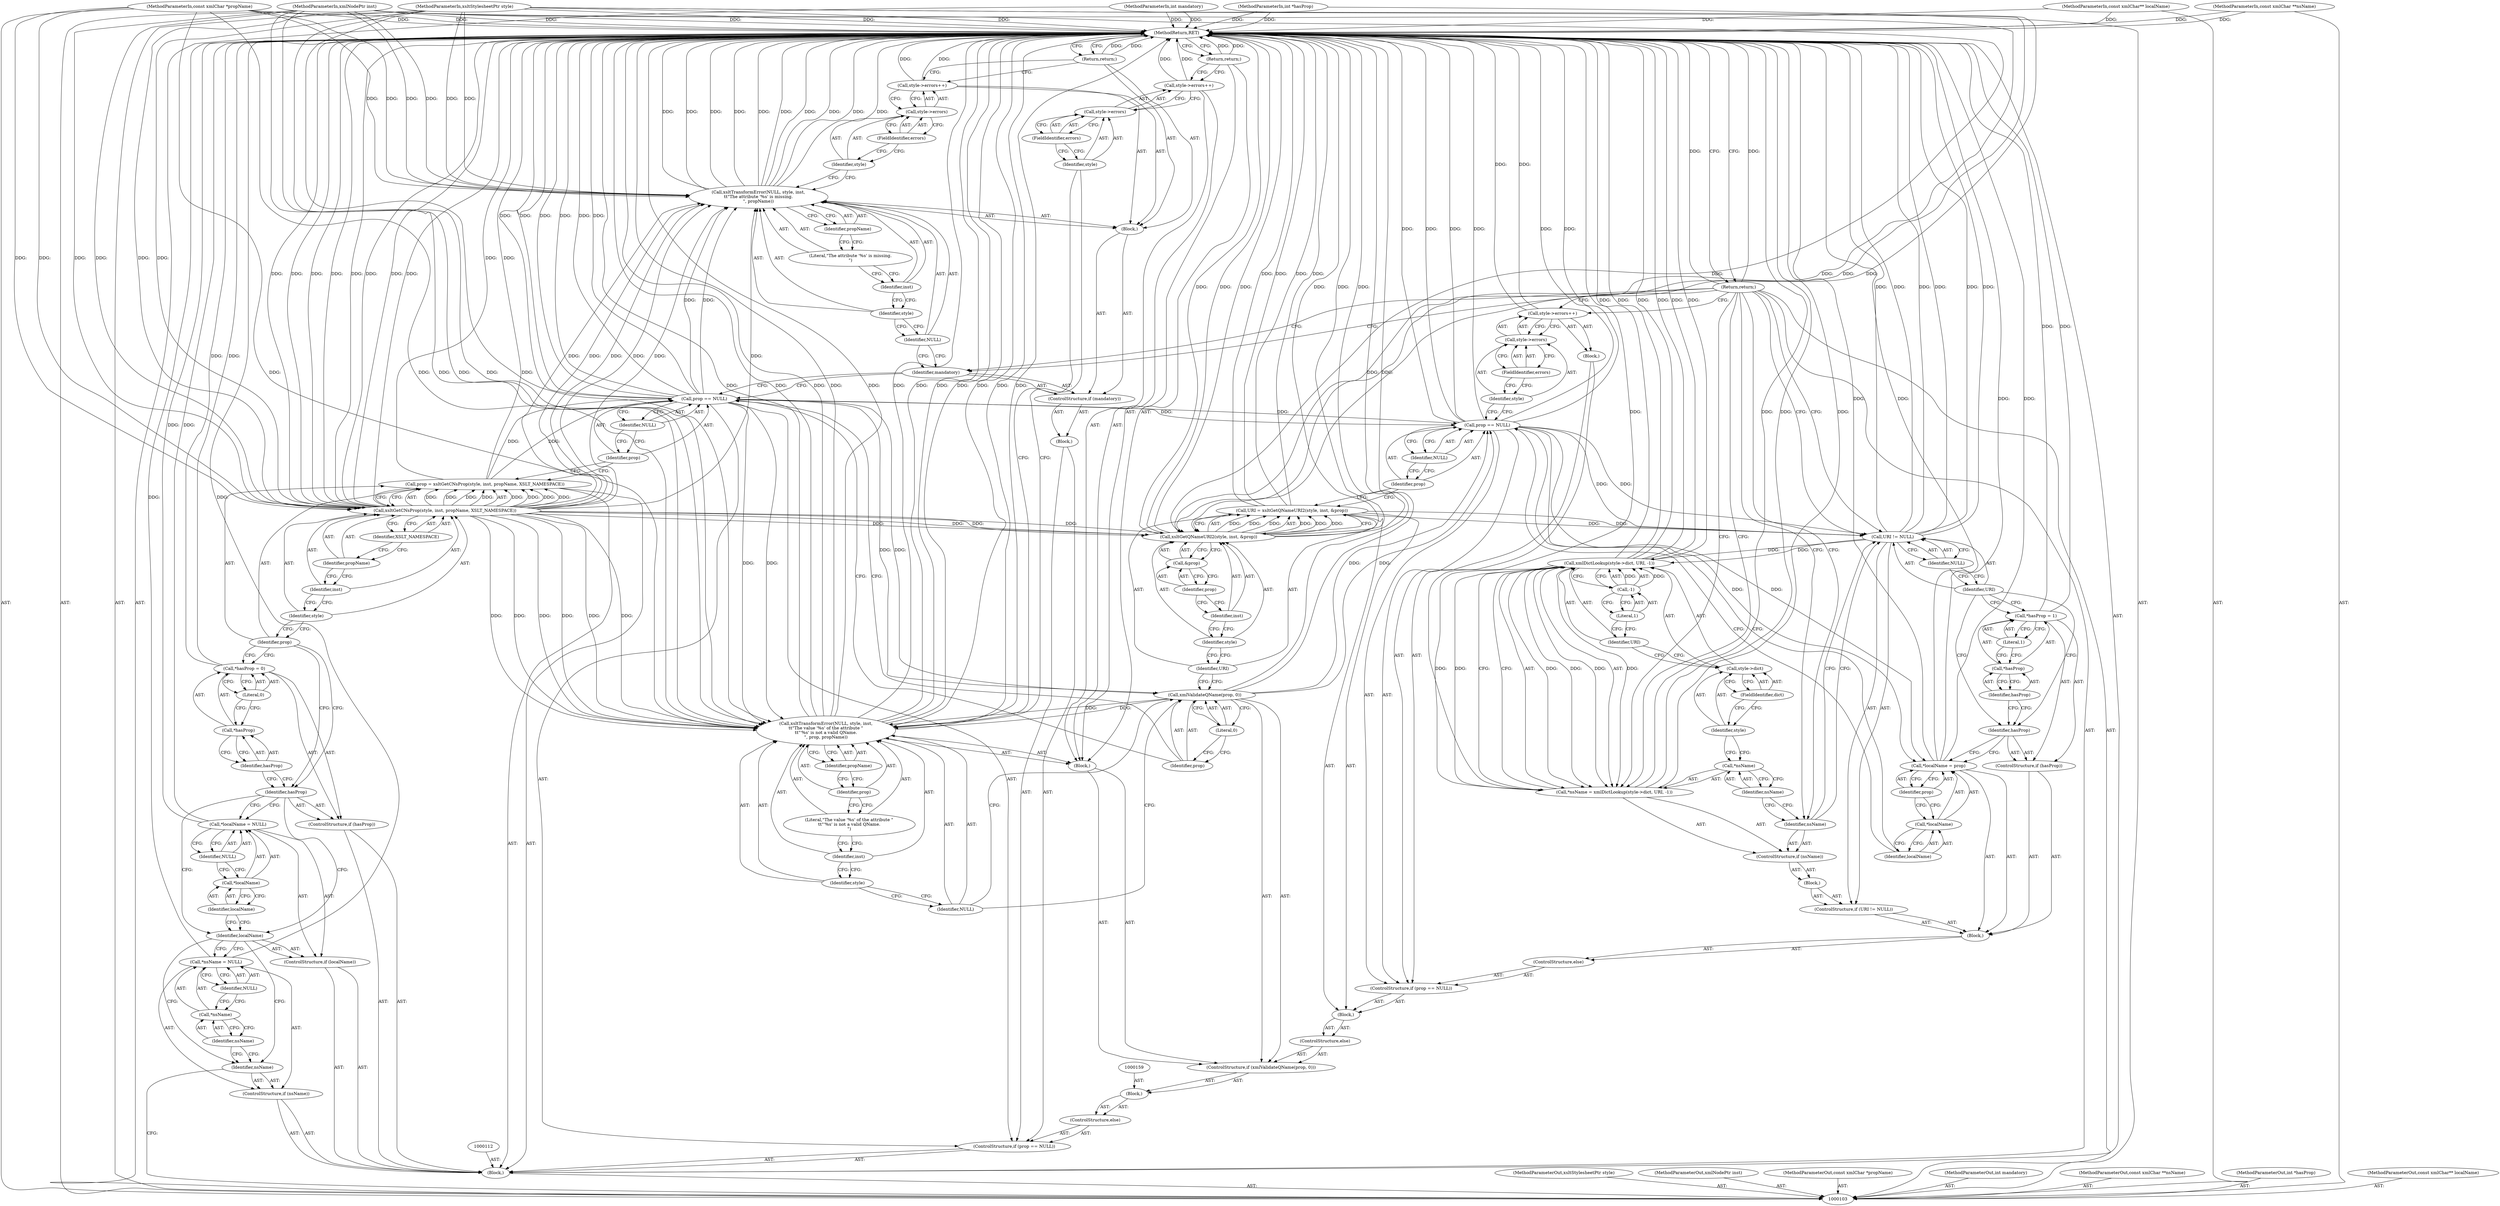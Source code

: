 digraph "1_Chrome_96dbafe288dbe2f0cc45fa3c39daf6d0c37acbab_30" {
"1000225" [label="(MethodReturn,RET)"];
"1000104" [label="(MethodParameterIn,xsltStylesheetPtr style)"];
"1000305" [label="(MethodParameterOut,xsltStylesheetPtr style)"];
"1000105" [label="(MethodParameterIn,xmlNodePtr inst)"];
"1000306" [label="(MethodParameterOut,xmlNodePtr inst)"];
"1000115" [label="(Call,*nsName = NULL)"];
"1000116" [label="(Call,*nsName)"];
"1000118" [label="(Identifier,NULL)"];
"1000117" [label="(Identifier,nsName)"];
"1000119" [label="(ControlStructure,if (localName))"];
"1000120" [label="(Identifier,localName)"];
"1000121" [label="(Call,*localName = NULL)"];
"1000122" [label="(Call,*localName)"];
"1000124" [label="(Identifier,NULL)"];
"1000123" [label="(Identifier,localName)"];
"1000125" [label="(ControlStructure,if (hasProp))"];
"1000126" [label="(Identifier,hasProp)"];
"1000127" [label="(Call,*hasProp = 0)"];
"1000128" [label="(Call,*hasProp)"];
"1000130" [label="(Literal,0)"];
"1000129" [label="(Identifier,hasProp)"];
"1000133" [label="(Call,xsltGetCNsProp(style, inst, propName, XSLT_NAMESPACE))"];
"1000134" [label="(Identifier,style)"];
"1000135" [label="(Identifier,inst)"];
"1000136" [label="(Identifier,propName)"];
"1000131" [label="(Call,prop = xsltGetCNsProp(style, inst, propName, XSLT_NAMESPACE))"];
"1000132" [label="(Identifier,prop)"];
"1000137" [label="(Identifier,XSLT_NAMESPACE)"];
"1000141" [label="(Identifier,NULL)"];
"1000142" [label="(Block,)"];
"1000138" [label="(ControlStructure,if (prop == NULL))"];
"1000139" [label="(Call,prop == NULL)"];
"1000140" [label="(Identifier,prop)"];
"1000143" [label="(ControlStructure,if (mandatory))"];
"1000145" [label="(Block,)"];
"1000144" [label="(Identifier,mandatory)"];
"1000147" [label="(Identifier,NULL)"];
"1000148" [label="(Identifier,style)"];
"1000149" [label="(Identifier,inst)"];
"1000146" [label="(Call,xsltTransformError(NULL, style, inst,\n\t\t\"The attribute '%s' is missing.\n\", propName))"];
"1000106" [label="(MethodParameterIn,const xmlChar *propName)"];
"1000307" [label="(MethodParameterOut,const xmlChar *propName)"];
"1000150" [label="(Literal,\"The attribute '%s' is missing.\n\")"];
"1000151" [label="(Identifier,propName)"];
"1000155" [label="(FieldIdentifier,errors)"];
"1000152" [label="(Call,style->errors++)"];
"1000153" [label="(Call,style->errors)"];
"1000154" [label="(Identifier,style)"];
"1000156" [label="(Return,return;)"];
"1000157" [label="(ControlStructure,else)"];
"1000158" [label="(Block,)"];
"1000160" [label="(ControlStructure,if (xmlValidateQName(prop, 0)))"];
"1000162" [label="(Identifier,prop)"];
"1000163" [label="(Literal,0)"];
"1000164" [label="(Block,)"];
"1000161" [label="(Call,xmlValidateQName(prop, 0))"];
"1000166" [label="(Identifier,NULL)"];
"1000167" [label="(Identifier,style)"];
"1000168" [label="(Identifier,inst)"];
"1000165" [label="(Call,xsltTransformError(NULL, style, inst,\n\t\t\"The value '%s' of the attribute \"\n\t\t\"'%s' is not a valid QName.\n\", prop, propName))"];
"1000169" [label="(Literal,\"The value '%s' of the attribute \"\n\t\t\"'%s' is not a valid QName.\n\")"];
"1000107" [label="(MethodParameterIn,int mandatory)"];
"1000308" [label="(MethodParameterOut,int mandatory)"];
"1000170" [label="(Identifier,prop)"];
"1000171" [label="(Identifier,propName)"];
"1000175" [label="(FieldIdentifier,errors)"];
"1000172" [label="(Call,style->errors++)"];
"1000173" [label="(Call,style->errors)"];
"1000174" [label="(Identifier,style)"];
"1000176" [label="(Return,return;)"];
"1000177" [label="(ControlStructure,else)"];
"1000178" [label="(Block,)"];
"1000181" [label="(Call,xsltGetQNameURI2(style, inst, &prop))"];
"1000182" [label="(Identifier,style)"];
"1000183" [label="(Identifier,inst)"];
"1000184" [label="(Call,&prop)"];
"1000185" [label="(Identifier,prop)"];
"1000179" [label="(Call,URI = xsltGetQNameURI2(style, inst, &prop))"];
"1000180" [label="(Identifier,URI)"];
"1000187" [label="(Call,prop == NULL)"];
"1000188" [label="(Identifier,prop)"];
"1000189" [label="(Identifier,NULL)"];
"1000190" [label="(Block,)"];
"1000186" [label="(ControlStructure,if (prop == NULL))"];
"1000194" [label="(FieldIdentifier,errors)"];
"1000191" [label="(Call,style->errors++)"];
"1000192" [label="(Call,style->errors)"];
"1000193" [label="(Identifier,style)"];
"1000109" [label="(MethodParameterIn,const xmlChar **nsName)"];
"1000310" [label="(MethodParameterOut,const xmlChar **nsName)"];
"1000108" [label="(MethodParameterIn,int *hasProp)"];
"1000309" [label="(MethodParameterOut,int *hasProp)"];
"1000196" [label="(Block,)"];
"1000195" [label="(ControlStructure,else)"];
"1000200" [label="(Identifier,prop)"];
"1000197" [label="(Call,*localName = prop)"];
"1000198" [label="(Call,*localName)"];
"1000199" [label="(Identifier,localName)"];
"1000201" [label="(ControlStructure,if (hasProp))"];
"1000202" [label="(Identifier,hasProp)"];
"1000206" [label="(Literal,1)"];
"1000203" [label="(Call,*hasProp = 1)"];
"1000204" [label="(Call,*hasProp)"];
"1000205" [label="(Identifier,hasProp)"];
"1000210" [label="(Identifier,NULL)"];
"1000211" [label="(Block,)"];
"1000207" [label="(ControlStructure,if (URI != NULL))"];
"1000208" [label="(Call,URI != NULL)"];
"1000209" [label="(Identifier,URI)"];
"1000110" [label="(MethodParameterIn,const xmlChar** localName)"];
"1000311" [label="(MethodParameterOut,const xmlChar** localName)"];
"1000213" [label="(Identifier,nsName)"];
"1000212" [label="(ControlStructure,if (nsName))"];
"1000217" [label="(Call,xmlDictLookup(style->dict, URI, -1))"];
"1000218" [label="(Call,style->dict)"];
"1000219" [label="(Identifier,style)"];
"1000214" [label="(Call,*nsName = xmlDictLookup(style->dict, URI, -1))"];
"1000215" [label="(Call,*nsName)"];
"1000220" [label="(FieldIdentifier,dict)"];
"1000216" [label="(Identifier,nsName)"];
"1000221" [label="(Identifier,URI)"];
"1000222" [label="(Call,-1)"];
"1000223" [label="(Literal,1)"];
"1000224" [label="(Return,return;)"];
"1000111" [label="(Block,)"];
"1000113" [label="(ControlStructure,if (nsName))"];
"1000114" [label="(Identifier,nsName)"];
"1000225" -> "1000103"  [label="AST: "];
"1000225" -> "1000156"  [label="CFG: "];
"1000225" -> "1000176"  [label="CFG: "];
"1000225" -> "1000224"  [label="CFG: "];
"1000224" -> "1000225"  [label="DDG: "];
"1000156" -> "1000225"  [label="DDG: "];
"1000176" -> "1000225"  [label="DDG: "];
"1000165" -> "1000225"  [label="DDG: "];
"1000165" -> "1000225"  [label="DDG: "];
"1000165" -> "1000225"  [label="DDG: "];
"1000165" -> "1000225"  [label="DDG: "];
"1000165" -> "1000225"  [label="DDG: "];
"1000165" -> "1000225"  [label="DDG: "];
"1000217" -> "1000225"  [label="DDG: "];
"1000217" -> "1000225"  [label="DDG: "];
"1000217" -> "1000225"  [label="DDG: "];
"1000197" -> "1000225"  [label="DDG: "];
"1000197" -> "1000225"  [label="DDG: "];
"1000105" -> "1000225"  [label="DDG: "];
"1000179" -> "1000225"  [label="DDG: "];
"1000179" -> "1000225"  [label="DDG: "];
"1000131" -> "1000225"  [label="DDG: "];
"1000127" -> "1000225"  [label="DDG: "];
"1000146" -> "1000225"  [label="DDG: "];
"1000146" -> "1000225"  [label="DDG: "];
"1000146" -> "1000225"  [label="DDG: "];
"1000146" -> "1000225"  [label="DDG: "];
"1000146" -> "1000225"  [label="DDG: "];
"1000181" -> "1000225"  [label="DDG: "];
"1000181" -> "1000225"  [label="DDG: "];
"1000181" -> "1000225"  [label="DDG: "];
"1000187" -> "1000225"  [label="DDG: "];
"1000187" -> "1000225"  [label="DDG: "];
"1000187" -> "1000225"  [label="DDG: "];
"1000108" -> "1000225"  [label="DDG: "];
"1000208" -> "1000225"  [label="DDG: "];
"1000208" -> "1000225"  [label="DDG: "];
"1000208" -> "1000225"  [label="DDG: "];
"1000107" -> "1000225"  [label="DDG: "];
"1000104" -> "1000225"  [label="DDG: "];
"1000214" -> "1000225"  [label="DDG: "];
"1000214" -> "1000225"  [label="DDG: "];
"1000139" -> "1000225"  [label="DDG: "];
"1000139" -> "1000225"  [label="DDG: "];
"1000139" -> "1000225"  [label="DDG: "];
"1000133" -> "1000225"  [label="DDG: "];
"1000133" -> "1000225"  [label="DDG: "];
"1000133" -> "1000225"  [label="DDG: "];
"1000133" -> "1000225"  [label="DDG: "];
"1000152" -> "1000225"  [label="DDG: "];
"1000110" -> "1000225"  [label="DDG: "];
"1000172" -> "1000225"  [label="DDG: "];
"1000121" -> "1000225"  [label="DDG: "];
"1000161" -> "1000225"  [label="DDG: "];
"1000115" -> "1000225"  [label="DDG: "];
"1000191" -> "1000225"  [label="DDG: "];
"1000106" -> "1000225"  [label="DDG: "];
"1000109" -> "1000225"  [label="DDG: "];
"1000203" -> "1000225"  [label="DDG: "];
"1000104" -> "1000103"  [label="AST: "];
"1000104" -> "1000225"  [label="DDG: "];
"1000104" -> "1000133"  [label="DDG: "];
"1000104" -> "1000146"  [label="DDG: "];
"1000104" -> "1000165"  [label="DDG: "];
"1000104" -> "1000181"  [label="DDG: "];
"1000305" -> "1000103"  [label="AST: "];
"1000105" -> "1000103"  [label="AST: "];
"1000105" -> "1000225"  [label="DDG: "];
"1000105" -> "1000133"  [label="DDG: "];
"1000105" -> "1000146"  [label="DDG: "];
"1000105" -> "1000165"  [label="DDG: "];
"1000105" -> "1000181"  [label="DDG: "];
"1000306" -> "1000103"  [label="AST: "];
"1000115" -> "1000113"  [label="AST: "];
"1000115" -> "1000118"  [label="CFG: "];
"1000116" -> "1000115"  [label="AST: "];
"1000118" -> "1000115"  [label="AST: "];
"1000120" -> "1000115"  [label="CFG: "];
"1000115" -> "1000225"  [label="DDG: "];
"1000116" -> "1000115"  [label="AST: "];
"1000116" -> "1000117"  [label="CFG: "];
"1000117" -> "1000116"  [label="AST: "];
"1000118" -> "1000116"  [label="CFG: "];
"1000118" -> "1000115"  [label="AST: "];
"1000118" -> "1000116"  [label="CFG: "];
"1000115" -> "1000118"  [label="CFG: "];
"1000117" -> "1000116"  [label="AST: "];
"1000117" -> "1000114"  [label="CFG: "];
"1000116" -> "1000117"  [label="CFG: "];
"1000119" -> "1000111"  [label="AST: "];
"1000120" -> "1000119"  [label="AST: "];
"1000121" -> "1000119"  [label="AST: "];
"1000120" -> "1000119"  [label="AST: "];
"1000120" -> "1000115"  [label="CFG: "];
"1000120" -> "1000114"  [label="CFG: "];
"1000123" -> "1000120"  [label="CFG: "];
"1000126" -> "1000120"  [label="CFG: "];
"1000121" -> "1000119"  [label="AST: "];
"1000121" -> "1000124"  [label="CFG: "];
"1000122" -> "1000121"  [label="AST: "];
"1000124" -> "1000121"  [label="AST: "];
"1000126" -> "1000121"  [label="CFG: "];
"1000121" -> "1000225"  [label="DDG: "];
"1000122" -> "1000121"  [label="AST: "];
"1000122" -> "1000123"  [label="CFG: "];
"1000123" -> "1000122"  [label="AST: "];
"1000124" -> "1000122"  [label="CFG: "];
"1000124" -> "1000121"  [label="AST: "];
"1000124" -> "1000122"  [label="CFG: "];
"1000121" -> "1000124"  [label="CFG: "];
"1000123" -> "1000122"  [label="AST: "];
"1000123" -> "1000120"  [label="CFG: "];
"1000122" -> "1000123"  [label="CFG: "];
"1000125" -> "1000111"  [label="AST: "];
"1000126" -> "1000125"  [label="AST: "];
"1000127" -> "1000125"  [label="AST: "];
"1000126" -> "1000125"  [label="AST: "];
"1000126" -> "1000121"  [label="CFG: "];
"1000126" -> "1000120"  [label="CFG: "];
"1000129" -> "1000126"  [label="CFG: "];
"1000132" -> "1000126"  [label="CFG: "];
"1000127" -> "1000125"  [label="AST: "];
"1000127" -> "1000130"  [label="CFG: "];
"1000128" -> "1000127"  [label="AST: "];
"1000130" -> "1000127"  [label="AST: "];
"1000132" -> "1000127"  [label="CFG: "];
"1000127" -> "1000225"  [label="DDG: "];
"1000128" -> "1000127"  [label="AST: "];
"1000128" -> "1000129"  [label="CFG: "];
"1000129" -> "1000128"  [label="AST: "];
"1000130" -> "1000128"  [label="CFG: "];
"1000130" -> "1000127"  [label="AST: "];
"1000130" -> "1000128"  [label="CFG: "];
"1000127" -> "1000130"  [label="CFG: "];
"1000129" -> "1000128"  [label="AST: "];
"1000129" -> "1000126"  [label="CFG: "];
"1000128" -> "1000129"  [label="CFG: "];
"1000133" -> "1000131"  [label="AST: "];
"1000133" -> "1000137"  [label="CFG: "];
"1000134" -> "1000133"  [label="AST: "];
"1000135" -> "1000133"  [label="AST: "];
"1000136" -> "1000133"  [label="AST: "];
"1000137" -> "1000133"  [label="AST: "];
"1000131" -> "1000133"  [label="CFG: "];
"1000133" -> "1000225"  [label="DDG: "];
"1000133" -> "1000225"  [label="DDG: "];
"1000133" -> "1000225"  [label="DDG: "];
"1000133" -> "1000225"  [label="DDG: "];
"1000133" -> "1000131"  [label="DDG: "];
"1000133" -> "1000131"  [label="DDG: "];
"1000133" -> "1000131"  [label="DDG: "];
"1000133" -> "1000131"  [label="DDG: "];
"1000104" -> "1000133"  [label="DDG: "];
"1000105" -> "1000133"  [label="DDG: "];
"1000106" -> "1000133"  [label="DDG: "];
"1000133" -> "1000146"  [label="DDG: "];
"1000133" -> "1000146"  [label="DDG: "];
"1000133" -> "1000146"  [label="DDG: "];
"1000133" -> "1000165"  [label="DDG: "];
"1000133" -> "1000165"  [label="DDG: "];
"1000133" -> "1000165"  [label="DDG: "];
"1000133" -> "1000181"  [label="DDG: "];
"1000133" -> "1000181"  [label="DDG: "];
"1000134" -> "1000133"  [label="AST: "];
"1000134" -> "1000132"  [label="CFG: "];
"1000135" -> "1000134"  [label="CFG: "];
"1000135" -> "1000133"  [label="AST: "];
"1000135" -> "1000134"  [label="CFG: "];
"1000136" -> "1000135"  [label="CFG: "];
"1000136" -> "1000133"  [label="AST: "];
"1000136" -> "1000135"  [label="CFG: "];
"1000137" -> "1000136"  [label="CFG: "];
"1000131" -> "1000111"  [label="AST: "];
"1000131" -> "1000133"  [label="CFG: "];
"1000132" -> "1000131"  [label="AST: "];
"1000133" -> "1000131"  [label="AST: "];
"1000140" -> "1000131"  [label="CFG: "];
"1000131" -> "1000225"  [label="DDG: "];
"1000133" -> "1000131"  [label="DDG: "];
"1000133" -> "1000131"  [label="DDG: "];
"1000133" -> "1000131"  [label="DDG: "];
"1000133" -> "1000131"  [label="DDG: "];
"1000131" -> "1000139"  [label="DDG: "];
"1000132" -> "1000131"  [label="AST: "];
"1000132" -> "1000127"  [label="CFG: "];
"1000132" -> "1000126"  [label="CFG: "];
"1000134" -> "1000132"  [label="CFG: "];
"1000137" -> "1000133"  [label="AST: "];
"1000137" -> "1000136"  [label="CFG: "];
"1000133" -> "1000137"  [label="CFG: "];
"1000141" -> "1000139"  [label="AST: "];
"1000141" -> "1000140"  [label="CFG: "];
"1000139" -> "1000141"  [label="CFG: "];
"1000142" -> "1000138"  [label="AST: "];
"1000143" -> "1000142"  [label="AST: "];
"1000138" -> "1000111"  [label="AST: "];
"1000139" -> "1000138"  [label="AST: "];
"1000142" -> "1000138"  [label="AST: "];
"1000157" -> "1000138"  [label="AST: "];
"1000139" -> "1000138"  [label="AST: "];
"1000139" -> "1000141"  [label="CFG: "];
"1000140" -> "1000139"  [label="AST: "];
"1000141" -> "1000139"  [label="AST: "];
"1000144" -> "1000139"  [label="CFG: "];
"1000162" -> "1000139"  [label="CFG: "];
"1000139" -> "1000225"  [label="DDG: "];
"1000139" -> "1000225"  [label="DDG: "];
"1000139" -> "1000225"  [label="DDG: "];
"1000131" -> "1000139"  [label="DDG: "];
"1000139" -> "1000146"  [label="DDG: "];
"1000139" -> "1000161"  [label="DDG: "];
"1000139" -> "1000165"  [label="DDG: "];
"1000139" -> "1000187"  [label="DDG: "];
"1000140" -> "1000139"  [label="AST: "];
"1000140" -> "1000131"  [label="CFG: "];
"1000141" -> "1000140"  [label="CFG: "];
"1000143" -> "1000142"  [label="AST: "];
"1000144" -> "1000143"  [label="AST: "];
"1000145" -> "1000143"  [label="AST: "];
"1000145" -> "1000143"  [label="AST: "];
"1000146" -> "1000145"  [label="AST: "];
"1000152" -> "1000145"  [label="AST: "];
"1000156" -> "1000145"  [label="AST: "];
"1000144" -> "1000143"  [label="AST: "];
"1000144" -> "1000139"  [label="CFG: "];
"1000147" -> "1000144"  [label="CFG: "];
"1000224" -> "1000144"  [label="CFG: "];
"1000147" -> "1000146"  [label="AST: "];
"1000147" -> "1000144"  [label="CFG: "];
"1000148" -> "1000147"  [label="CFG: "];
"1000148" -> "1000146"  [label="AST: "];
"1000148" -> "1000147"  [label="CFG: "];
"1000149" -> "1000148"  [label="CFG: "];
"1000149" -> "1000146"  [label="AST: "];
"1000149" -> "1000148"  [label="CFG: "];
"1000150" -> "1000149"  [label="CFG: "];
"1000146" -> "1000145"  [label="AST: "];
"1000146" -> "1000151"  [label="CFG: "];
"1000147" -> "1000146"  [label="AST: "];
"1000148" -> "1000146"  [label="AST: "];
"1000149" -> "1000146"  [label="AST: "];
"1000150" -> "1000146"  [label="AST: "];
"1000151" -> "1000146"  [label="AST: "];
"1000154" -> "1000146"  [label="CFG: "];
"1000146" -> "1000225"  [label="DDG: "];
"1000146" -> "1000225"  [label="DDG: "];
"1000146" -> "1000225"  [label="DDG: "];
"1000146" -> "1000225"  [label="DDG: "];
"1000146" -> "1000225"  [label="DDG: "];
"1000139" -> "1000146"  [label="DDG: "];
"1000133" -> "1000146"  [label="DDG: "];
"1000133" -> "1000146"  [label="DDG: "];
"1000133" -> "1000146"  [label="DDG: "];
"1000104" -> "1000146"  [label="DDG: "];
"1000105" -> "1000146"  [label="DDG: "];
"1000106" -> "1000146"  [label="DDG: "];
"1000106" -> "1000103"  [label="AST: "];
"1000106" -> "1000225"  [label="DDG: "];
"1000106" -> "1000133"  [label="DDG: "];
"1000106" -> "1000146"  [label="DDG: "];
"1000106" -> "1000165"  [label="DDG: "];
"1000307" -> "1000103"  [label="AST: "];
"1000150" -> "1000146"  [label="AST: "];
"1000150" -> "1000149"  [label="CFG: "];
"1000151" -> "1000150"  [label="CFG: "];
"1000151" -> "1000146"  [label="AST: "];
"1000151" -> "1000150"  [label="CFG: "];
"1000146" -> "1000151"  [label="CFG: "];
"1000155" -> "1000153"  [label="AST: "];
"1000155" -> "1000154"  [label="CFG: "];
"1000153" -> "1000155"  [label="CFG: "];
"1000152" -> "1000145"  [label="AST: "];
"1000152" -> "1000153"  [label="CFG: "];
"1000153" -> "1000152"  [label="AST: "];
"1000156" -> "1000152"  [label="CFG: "];
"1000152" -> "1000225"  [label="DDG: "];
"1000153" -> "1000152"  [label="AST: "];
"1000153" -> "1000155"  [label="CFG: "];
"1000154" -> "1000153"  [label="AST: "];
"1000155" -> "1000153"  [label="AST: "];
"1000152" -> "1000153"  [label="CFG: "];
"1000154" -> "1000153"  [label="AST: "];
"1000154" -> "1000146"  [label="CFG: "];
"1000155" -> "1000154"  [label="CFG: "];
"1000156" -> "1000145"  [label="AST: "];
"1000156" -> "1000152"  [label="CFG: "];
"1000225" -> "1000156"  [label="CFG: "];
"1000156" -> "1000225"  [label="DDG: "];
"1000157" -> "1000138"  [label="AST: "];
"1000158" -> "1000157"  [label="AST: "];
"1000158" -> "1000157"  [label="AST: "];
"1000159" -> "1000158"  [label="AST: "];
"1000160" -> "1000158"  [label="AST: "];
"1000160" -> "1000158"  [label="AST: "];
"1000161" -> "1000160"  [label="AST: "];
"1000164" -> "1000160"  [label="AST: "];
"1000177" -> "1000160"  [label="AST: "];
"1000162" -> "1000161"  [label="AST: "];
"1000162" -> "1000139"  [label="CFG: "];
"1000163" -> "1000162"  [label="CFG: "];
"1000163" -> "1000161"  [label="AST: "];
"1000163" -> "1000162"  [label="CFG: "];
"1000161" -> "1000163"  [label="CFG: "];
"1000164" -> "1000160"  [label="AST: "];
"1000165" -> "1000164"  [label="AST: "];
"1000172" -> "1000164"  [label="AST: "];
"1000176" -> "1000164"  [label="AST: "];
"1000161" -> "1000160"  [label="AST: "];
"1000161" -> "1000163"  [label="CFG: "];
"1000162" -> "1000161"  [label="AST: "];
"1000163" -> "1000161"  [label="AST: "];
"1000166" -> "1000161"  [label="CFG: "];
"1000180" -> "1000161"  [label="CFG: "];
"1000161" -> "1000225"  [label="DDG: "];
"1000139" -> "1000161"  [label="DDG: "];
"1000161" -> "1000165"  [label="DDG: "];
"1000161" -> "1000187"  [label="DDG: "];
"1000166" -> "1000165"  [label="AST: "];
"1000166" -> "1000161"  [label="CFG: "];
"1000167" -> "1000166"  [label="CFG: "];
"1000167" -> "1000165"  [label="AST: "];
"1000167" -> "1000166"  [label="CFG: "];
"1000168" -> "1000167"  [label="CFG: "];
"1000168" -> "1000165"  [label="AST: "];
"1000168" -> "1000167"  [label="CFG: "];
"1000169" -> "1000168"  [label="CFG: "];
"1000165" -> "1000164"  [label="AST: "];
"1000165" -> "1000171"  [label="CFG: "];
"1000166" -> "1000165"  [label="AST: "];
"1000167" -> "1000165"  [label="AST: "];
"1000168" -> "1000165"  [label="AST: "];
"1000169" -> "1000165"  [label="AST: "];
"1000170" -> "1000165"  [label="AST: "];
"1000171" -> "1000165"  [label="AST: "];
"1000174" -> "1000165"  [label="CFG: "];
"1000165" -> "1000225"  [label="DDG: "];
"1000165" -> "1000225"  [label="DDG: "];
"1000165" -> "1000225"  [label="DDG: "];
"1000165" -> "1000225"  [label="DDG: "];
"1000165" -> "1000225"  [label="DDG: "];
"1000165" -> "1000225"  [label="DDG: "];
"1000139" -> "1000165"  [label="DDG: "];
"1000133" -> "1000165"  [label="DDG: "];
"1000133" -> "1000165"  [label="DDG: "];
"1000133" -> "1000165"  [label="DDG: "];
"1000104" -> "1000165"  [label="DDG: "];
"1000105" -> "1000165"  [label="DDG: "];
"1000161" -> "1000165"  [label="DDG: "];
"1000106" -> "1000165"  [label="DDG: "];
"1000169" -> "1000165"  [label="AST: "];
"1000169" -> "1000168"  [label="CFG: "];
"1000170" -> "1000169"  [label="CFG: "];
"1000107" -> "1000103"  [label="AST: "];
"1000107" -> "1000225"  [label="DDG: "];
"1000308" -> "1000103"  [label="AST: "];
"1000170" -> "1000165"  [label="AST: "];
"1000170" -> "1000169"  [label="CFG: "];
"1000171" -> "1000170"  [label="CFG: "];
"1000171" -> "1000165"  [label="AST: "];
"1000171" -> "1000170"  [label="CFG: "];
"1000165" -> "1000171"  [label="CFG: "];
"1000175" -> "1000173"  [label="AST: "];
"1000175" -> "1000174"  [label="CFG: "];
"1000173" -> "1000175"  [label="CFG: "];
"1000172" -> "1000164"  [label="AST: "];
"1000172" -> "1000173"  [label="CFG: "];
"1000173" -> "1000172"  [label="AST: "];
"1000176" -> "1000172"  [label="CFG: "];
"1000172" -> "1000225"  [label="DDG: "];
"1000173" -> "1000172"  [label="AST: "];
"1000173" -> "1000175"  [label="CFG: "];
"1000174" -> "1000173"  [label="AST: "];
"1000175" -> "1000173"  [label="AST: "];
"1000172" -> "1000173"  [label="CFG: "];
"1000174" -> "1000173"  [label="AST: "];
"1000174" -> "1000165"  [label="CFG: "];
"1000175" -> "1000174"  [label="CFG: "];
"1000176" -> "1000164"  [label="AST: "];
"1000176" -> "1000172"  [label="CFG: "];
"1000225" -> "1000176"  [label="CFG: "];
"1000176" -> "1000225"  [label="DDG: "];
"1000177" -> "1000160"  [label="AST: "];
"1000178" -> "1000177"  [label="AST: "];
"1000178" -> "1000177"  [label="AST: "];
"1000179" -> "1000178"  [label="AST: "];
"1000186" -> "1000178"  [label="AST: "];
"1000181" -> "1000179"  [label="AST: "];
"1000181" -> "1000184"  [label="CFG: "];
"1000182" -> "1000181"  [label="AST: "];
"1000183" -> "1000181"  [label="AST: "];
"1000184" -> "1000181"  [label="AST: "];
"1000179" -> "1000181"  [label="CFG: "];
"1000181" -> "1000225"  [label="DDG: "];
"1000181" -> "1000225"  [label="DDG: "];
"1000181" -> "1000225"  [label="DDG: "];
"1000181" -> "1000179"  [label="DDG: "];
"1000181" -> "1000179"  [label="DDG: "];
"1000181" -> "1000179"  [label="DDG: "];
"1000133" -> "1000181"  [label="DDG: "];
"1000133" -> "1000181"  [label="DDG: "];
"1000104" -> "1000181"  [label="DDG: "];
"1000105" -> "1000181"  [label="DDG: "];
"1000182" -> "1000181"  [label="AST: "];
"1000182" -> "1000180"  [label="CFG: "];
"1000183" -> "1000182"  [label="CFG: "];
"1000183" -> "1000181"  [label="AST: "];
"1000183" -> "1000182"  [label="CFG: "];
"1000185" -> "1000183"  [label="CFG: "];
"1000184" -> "1000181"  [label="AST: "];
"1000184" -> "1000185"  [label="CFG: "];
"1000185" -> "1000184"  [label="AST: "];
"1000181" -> "1000184"  [label="CFG: "];
"1000185" -> "1000184"  [label="AST: "];
"1000185" -> "1000183"  [label="CFG: "];
"1000184" -> "1000185"  [label="CFG: "];
"1000179" -> "1000178"  [label="AST: "];
"1000179" -> "1000181"  [label="CFG: "];
"1000180" -> "1000179"  [label="AST: "];
"1000181" -> "1000179"  [label="AST: "];
"1000188" -> "1000179"  [label="CFG: "];
"1000179" -> "1000225"  [label="DDG: "];
"1000179" -> "1000225"  [label="DDG: "];
"1000181" -> "1000179"  [label="DDG: "];
"1000181" -> "1000179"  [label="DDG: "];
"1000181" -> "1000179"  [label="DDG: "];
"1000179" -> "1000208"  [label="DDG: "];
"1000180" -> "1000179"  [label="AST: "];
"1000180" -> "1000161"  [label="CFG: "];
"1000182" -> "1000180"  [label="CFG: "];
"1000187" -> "1000186"  [label="AST: "];
"1000187" -> "1000189"  [label="CFG: "];
"1000188" -> "1000187"  [label="AST: "];
"1000189" -> "1000187"  [label="AST: "];
"1000193" -> "1000187"  [label="CFG: "];
"1000199" -> "1000187"  [label="CFG: "];
"1000187" -> "1000225"  [label="DDG: "];
"1000187" -> "1000225"  [label="DDG: "];
"1000187" -> "1000225"  [label="DDG: "];
"1000161" -> "1000187"  [label="DDG: "];
"1000139" -> "1000187"  [label="DDG: "];
"1000187" -> "1000197"  [label="DDG: "];
"1000187" -> "1000208"  [label="DDG: "];
"1000188" -> "1000187"  [label="AST: "];
"1000188" -> "1000179"  [label="CFG: "];
"1000189" -> "1000188"  [label="CFG: "];
"1000189" -> "1000187"  [label="AST: "];
"1000189" -> "1000188"  [label="CFG: "];
"1000187" -> "1000189"  [label="CFG: "];
"1000190" -> "1000186"  [label="AST: "];
"1000191" -> "1000190"  [label="AST: "];
"1000186" -> "1000178"  [label="AST: "];
"1000187" -> "1000186"  [label="AST: "];
"1000190" -> "1000186"  [label="AST: "];
"1000195" -> "1000186"  [label="AST: "];
"1000194" -> "1000192"  [label="AST: "];
"1000194" -> "1000193"  [label="CFG: "];
"1000192" -> "1000194"  [label="CFG: "];
"1000191" -> "1000190"  [label="AST: "];
"1000191" -> "1000192"  [label="CFG: "];
"1000192" -> "1000191"  [label="AST: "];
"1000224" -> "1000191"  [label="CFG: "];
"1000191" -> "1000225"  [label="DDG: "];
"1000192" -> "1000191"  [label="AST: "];
"1000192" -> "1000194"  [label="CFG: "];
"1000193" -> "1000192"  [label="AST: "];
"1000194" -> "1000192"  [label="AST: "];
"1000191" -> "1000192"  [label="CFG: "];
"1000193" -> "1000192"  [label="AST: "];
"1000193" -> "1000187"  [label="CFG: "];
"1000194" -> "1000193"  [label="CFG: "];
"1000109" -> "1000103"  [label="AST: "];
"1000109" -> "1000225"  [label="DDG: "];
"1000310" -> "1000103"  [label="AST: "];
"1000108" -> "1000103"  [label="AST: "];
"1000108" -> "1000225"  [label="DDG: "];
"1000309" -> "1000103"  [label="AST: "];
"1000196" -> "1000195"  [label="AST: "];
"1000197" -> "1000196"  [label="AST: "];
"1000201" -> "1000196"  [label="AST: "];
"1000207" -> "1000196"  [label="AST: "];
"1000195" -> "1000186"  [label="AST: "];
"1000196" -> "1000195"  [label="AST: "];
"1000200" -> "1000197"  [label="AST: "];
"1000200" -> "1000198"  [label="CFG: "];
"1000197" -> "1000200"  [label="CFG: "];
"1000197" -> "1000196"  [label="AST: "];
"1000197" -> "1000200"  [label="CFG: "];
"1000198" -> "1000197"  [label="AST: "];
"1000200" -> "1000197"  [label="AST: "];
"1000202" -> "1000197"  [label="CFG: "];
"1000197" -> "1000225"  [label="DDG: "];
"1000197" -> "1000225"  [label="DDG: "];
"1000187" -> "1000197"  [label="DDG: "];
"1000198" -> "1000197"  [label="AST: "];
"1000198" -> "1000199"  [label="CFG: "];
"1000199" -> "1000198"  [label="AST: "];
"1000200" -> "1000198"  [label="CFG: "];
"1000199" -> "1000198"  [label="AST: "];
"1000199" -> "1000187"  [label="CFG: "];
"1000198" -> "1000199"  [label="CFG: "];
"1000201" -> "1000196"  [label="AST: "];
"1000202" -> "1000201"  [label="AST: "];
"1000203" -> "1000201"  [label="AST: "];
"1000202" -> "1000201"  [label="AST: "];
"1000202" -> "1000197"  [label="CFG: "];
"1000205" -> "1000202"  [label="CFG: "];
"1000209" -> "1000202"  [label="CFG: "];
"1000206" -> "1000203"  [label="AST: "];
"1000206" -> "1000204"  [label="CFG: "];
"1000203" -> "1000206"  [label="CFG: "];
"1000203" -> "1000201"  [label="AST: "];
"1000203" -> "1000206"  [label="CFG: "];
"1000204" -> "1000203"  [label="AST: "];
"1000206" -> "1000203"  [label="AST: "];
"1000209" -> "1000203"  [label="CFG: "];
"1000203" -> "1000225"  [label="DDG: "];
"1000204" -> "1000203"  [label="AST: "];
"1000204" -> "1000205"  [label="CFG: "];
"1000205" -> "1000204"  [label="AST: "];
"1000206" -> "1000204"  [label="CFG: "];
"1000205" -> "1000204"  [label="AST: "];
"1000205" -> "1000202"  [label="CFG: "];
"1000204" -> "1000205"  [label="CFG: "];
"1000210" -> "1000208"  [label="AST: "];
"1000210" -> "1000209"  [label="CFG: "];
"1000208" -> "1000210"  [label="CFG: "];
"1000211" -> "1000207"  [label="AST: "];
"1000212" -> "1000211"  [label="AST: "];
"1000207" -> "1000196"  [label="AST: "];
"1000208" -> "1000207"  [label="AST: "];
"1000211" -> "1000207"  [label="AST: "];
"1000208" -> "1000207"  [label="AST: "];
"1000208" -> "1000210"  [label="CFG: "];
"1000209" -> "1000208"  [label="AST: "];
"1000210" -> "1000208"  [label="AST: "];
"1000213" -> "1000208"  [label="CFG: "];
"1000224" -> "1000208"  [label="CFG: "];
"1000208" -> "1000225"  [label="DDG: "];
"1000208" -> "1000225"  [label="DDG: "];
"1000208" -> "1000225"  [label="DDG: "];
"1000179" -> "1000208"  [label="DDG: "];
"1000187" -> "1000208"  [label="DDG: "];
"1000208" -> "1000217"  [label="DDG: "];
"1000209" -> "1000208"  [label="AST: "];
"1000209" -> "1000203"  [label="CFG: "];
"1000209" -> "1000202"  [label="CFG: "];
"1000210" -> "1000209"  [label="CFG: "];
"1000110" -> "1000103"  [label="AST: "];
"1000110" -> "1000225"  [label="DDG: "];
"1000311" -> "1000103"  [label="AST: "];
"1000213" -> "1000212"  [label="AST: "];
"1000213" -> "1000208"  [label="CFG: "];
"1000216" -> "1000213"  [label="CFG: "];
"1000224" -> "1000213"  [label="CFG: "];
"1000212" -> "1000211"  [label="AST: "];
"1000213" -> "1000212"  [label="AST: "];
"1000214" -> "1000212"  [label="AST: "];
"1000217" -> "1000214"  [label="AST: "];
"1000217" -> "1000222"  [label="CFG: "];
"1000218" -> "1000217"  [label="AST: "];
"1000221" -> "1000217"  [label="AST: "];
"1000222" -> "1000217"  [label="AST: "];
"1000214" -> "1000217"  [label="CFG: "];
"1000217" -> "1000225"  [label="DDG: "];
"1000217" -> "1000225"  [label="DDG: "];
"1000217" -> "1000225"  [label="DDG: "];
"1000217" -> "1000214"  [label="DDG: "];
"1000217" -> "1000214"  [label="DDG: "];
"1000217" -> "1000214"  [label="DDG: "];
"1000208" -> "1000217"  [label="DDG: "];
"1000222" -> "1000217"  [label="DDG: "];
"1000218" -> "1000217"  [label="AST: "];
"1000218" -> "1000220"  [label="CFG: "];
"1000219" -> "1000218"  [label="AST: "];
"1000220" -> "1000218"  [label="AST: "];
"1000221" -> "1000218"  [label="CFG: "];
"1000219" -> "1000218"  [label="AST: "];
"1000219" -> "1000215"  [label="CFG: "];
"1000220" -> "1000219"  [label="CFG: "];
"1000214" -> "1000212"  [label="AST: "];
"1000214" -> "1000217"  [label="CFG: "];
"1000215" -> "1000214"  [label="AST: "];
"1000217" -> "1000214"  [label="AST: "];
"1000224" -> "1000214"  [label="CFG: "];
"1000214" -> "1000225"  [label="DDG: "];
"1000214" -> "1000225"  [label="DDG: "];
"1000217" -> "1000214"  [label="DDG: "];
"1000217" -> "1000214"  [label="DDG: "];
"1000217" -> "1000214"  [label="DDG: "];
"1000215" -> "1000214"  [label="AST: "];
"1000215" -> "1000216"  [label="CFG: "];
"1000216" -> "1000215"  [label="AST: "];
"1000219" -> "1000215"  [label="CFG: "];
"1000220" -> "1000218"  [label="AST: "];
"1000220" -> "1000219"  [label="CFG: "];
"1000218" -> "1000220"  [label="CFG: "];
"1000216" -> "1000215"  [label="AST: "];
"1000216" -> "1000213"  [label="CFG: "];
"1000215" -> "1000216"  [label="CFG: "];
"1000221" -> "1000217"  [label="AST: "];
"1000221" -> "1000218"  [label="CFG: "];
"1000223" -> "1000221"  [label="CFG: "];
"1000222" -> "1000217"  [label="AST: "];
"1000222" -> "1000223"  [label="CFG: "];
"1000223" -> "1000222"  [label="AST: "];
"1000217" -> "1000222"  [label="CFG: "];
"1000222" -> "1000217"  [label="DDG: "];
"1000223" -> "1000222"  [label="AST: "];
"1000223" -> "1000221"  [label="CFG: "];
"1000222" -> "1000223"  [label="CFG: "];
"1000224" -> "1000111"  [label="AST: "];
"1000224" -> "1000144"  [label="CFG: "];
"1000224" -> "1000191"  [label="CFG: "];
"1000224" -> "1000214"  [label="CFG: "];
"1000224" -> "1000213"  [label="CFG: "];
"1000224" -> "1000208"  [label="CFG: "];
"1000225" -> "1000224"  [label="CFG: "];
"1000224" -> "1000225"  [label="DDG: "];
"1000111" -> "1000103"  [label="AST: "];
"1000112" -> "1000111"  [label="AST: "];
"1000113" -> "1000111"  [label="AST: "];
"1000119" -> "1000111"  [label="AST: "];
"1000125" -> "1000111"  [label="AST: "];
"1000131" -> "1000111"  [label="AST: "];
"1000138" -> "1000111"  [label="AST: "];
"1000224" -> "1000111"  [label="AST: "];
"1000113" -> "1000111"  [label="AST: "];
"1000114" -> "1000113"  [label="AST: "];
"1000115" -> "1000113"  [label="AST: "];
"1000114" -> "1000113"  [label="AST: "];
"1000114" -> "1000103"  [label="CFG: "];
"1000117" -> "1000114"  [label="CFG: "];
"1000120" -> "1000114"  [label="CFG: "];
}
